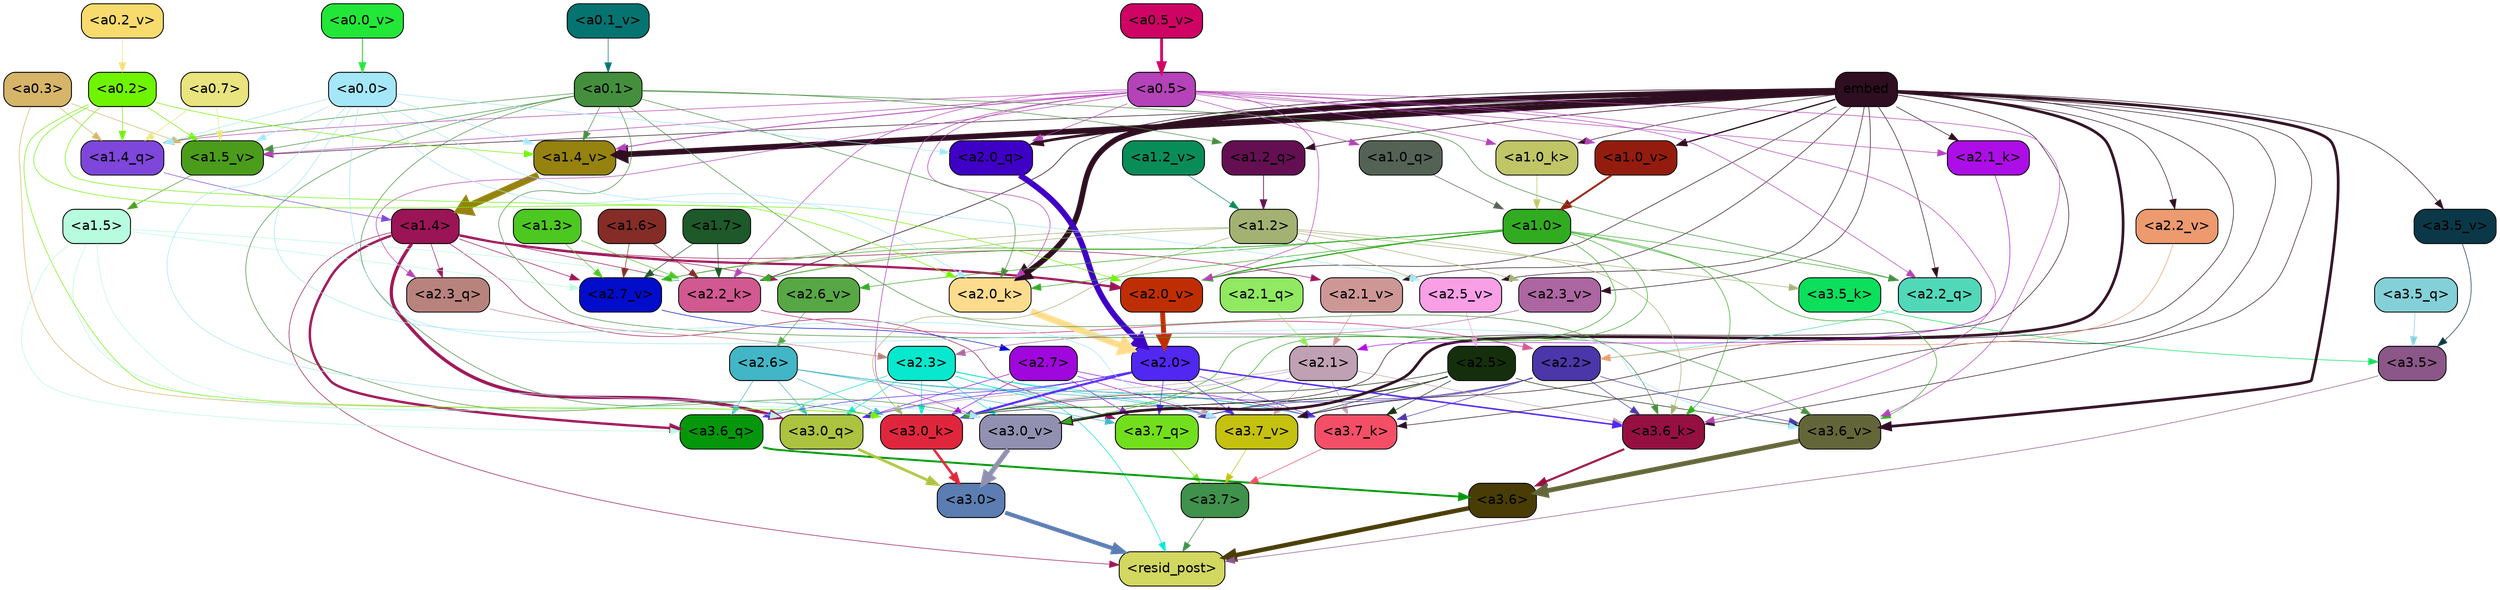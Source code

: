 strict digraph "" {
	graph [bgcolor=transparent,
		layout=dot,
		overlap=false,
		splines=true
	];
	"<a3.7>"	[color=black,
		fillcolor="#40914b",
		fontname=Helvetica,
		shape=box,
		style="filled, rounded"];
	"<resid_post>"	[color=black,
		fillcolor="#d2d760",
		fontname=Helvetica,
		shape=box,
		style="filled, rounded"];
	"<a3.7>" -> "<resid_post>"	[color="#40914b",
		penwidth=0.6];
	"<a3.6>"	[color=black,
		fillcolor="#493c05",
		fontname=Helvetica,
		shape=box,
		style="filled, rounded"];
	"<a3.6>" -> "<resid_post>"	[color="#493c05",
		penwidth=4.648244500160217];
	"<a3.5>"	[color=black,
		fillcolor="#8b5688",
		fontname=Helvetica,
		shape=box,
		style="filled, rounded"];
	"<a3.5>" -> "<resid_post>"	[color="#8b5688",
		penwidth=0.6];
	"<a3.0>"	[color=black,
		fillcolor="#5b7db2",
		fontname=Helvetica,
		shape=box,
		style="filled, rounded"];
	"<a3.0>" -> "<resid_post>"	[color="#5b7db2",
		penwidth=4.3288813829422];
	"<a2.3>"	[color=black,
		fillcolor="#07e8ce",
		fontname=Helvetica,
		shape=box,
		style="filled, rounded"];
	"<a2.3>" -> "<resid_post>"	[color="#07e8ce",
		penwidth=0.6];
	"<a3.7_q>"	[color=black,
		fillcolor="#72df1c",
		fontname=Helvetica,
		shape=box,
		style="filled, rounded"];
	"<a2.3>" -> "<a3.7_q>"	[color="#07e8ce",
		penwidth=0.6];
	"<a3.6_q>"	[color=black,
		fillcolor="#04960b",
		fontname=Helvetica,
		shape=box,
		style="filled, rounded"];
	"<a2.3>" -> "<a3.6_q>"	[color="#07e8ce",
		penwidth=0.6];
	"<a3.0_q>"	[color=black,
		fillcolor="#abc33f",
		fontname=Helvetica,
		shape=box,
		style="filled, rounded"];
	"<a2.3>" -> "<a3.0_q>"	[color="#07e8ce",
		penwidth=0.6];
	"<a3.7_k>"	[color=black,
		fillcolor="#f54f67",
		fontname=Helvetica,
		shape=box,
		style="filled, rounded"];
	"<a2.3>" -> "<a3.7_k>"	[color="#07e8ce",
		penwidth=0.6];
	"<a3.0_k>"	[color=black,
		fillcolor="#e0263c",
		fontname=Helvetica,
		shape=box,
		style="filled, rounded"];
	"<a2.3>" -> "<a3.0_k>"	[color="#07e8ce",
		penwidth=0.6];
	"<a3.7_v>"	[color=black,
		fillcolor="#c5c10f",
		fontname=Helvetica,
		shape=box,
		style="filled, rounded"];
	"<a2.3>" -> "<a3.7_v>"	[color="#07e8ce",
		penwidth=0.6];
	"<a3.0_v>"	[color=black,
		fillcolor="#9190b1",
		fontname=Helvetica,
		shape=box,
		style="filled, rounded"];
	"<a2.3>" -> "<a3.0_v>"	[color="#07e8ce",
		penwidth=0.6];
	"<a1.4>"	[color=black,
		fillcolor="#9b1456",
		fontname=Helvetica,
		shape=box,
		style="filled, rounded"];
	"<a1.4>" -> "<resid_post>"	[color="#9b1456",
		penwidth=0.6];
	"<a1.4>" -> "<a3.7_q>"	[color="#9b1456",
		penwidth=0.6];
	"<a1.4>" -> "<a3.6_q>"	[color="#9b1456",
		penwidth=2.5397292599081993];
	"<a1.4>" -> "<a3.0_q>"	[color="#9b1456",
		penwidth=3.3985572457313538];
	"<a2.3_q>"	[color=black,
		fillcolor="#b9837d",
		fontname=Helvetica,
		shape=box,
		style="filled, rounded"];
	"<a1.4>" -> "<a2.3_q>"	[color="#9b1456",
		penwidth=0.6];
	"<a2.2_k>"	[color=black,
		fillcolor="#d15890",
		fontname=Helvetica,
		shape=box,
		style="filled, rounded"];
	"<a1.4>" -> "<a2.2_k>"	[color="#9b1456",
		penwidth=0.6];
	"<a2.7_v>"	[color=black,
		fillcolor="#020ccb",
		fontname=Helvetica,
		shape=box,
		style="filled, rounded"];
	"<a1.4>" -> "<a2.7_v>"	[color="#9b1456",
		penwidth=0.6];
	"<a2.6_v>"	[color=black,
		fillcolor="#57a745",
		fontname=Helvetica,
		shape=box,
		style="filled, rounded"];
	"<a1.4>" -> "<a2.6_v>"	[color="#9b1456",
		penwidth=0.6];
	"<a2.1_v>"	[color=black,
		fillcolor="#cd9795",
		fontname=Helvetica,
		shape=box,
		style="filled, rounded"];
	"<a1.4>" -> "<a2.1_v>"	[color="#9b1456",
		penwidth=0.6];
	"<a2.0_v>"	[color=black,
		fillcolor="#bf2e02",
		fontname=Helvetica,
		shape=box,
		style="filled, rounded"];
	"<a1.4>" -> "<a2.0_v>"	[color="#9b1456",
		penwidth=2.3308929204940796];
	"<a3.7_q>" -> "<a3.7>"	[color="#72df1c",
		penwidth=0.6];
	"<a3.6_q>" -> "<a3.6>"	[color="#04960b",
		penwidth=2.03758105635643];
	"<a3.5_q>"	[color=black,
		fillcolor="#84d0d9",
		fontname=Helvetica,
		shape=box,
		style="filled, rounded"];
	"<a3.5_q>" -> "<a3.5>"	[color="#84d0d9",
		penwidth=0.6];
	"<a3.0_q>" -> "<a3.0>"	[color="#abc33f",
		penwidth=2.8638100624084473];
	"<a3.7_k>" -> "<a3.7>"	[color="#f54f67",
		penwidth=0.6];
	"<a3.6_k>"	[color=black,
		fillcolor="#951041",
		fontname=Helvetica,
		shape=box,
		style="filled, rounded"];
	"<a3.6_k>" -> "<a3.6>"	[color="#951041",
		penwidth=2.174198240041733];
	"<a3.5_k>"	[color=black,
		fillcolor="#0bdf5c",
		fontname=Helvetica,
		shape=box,
		style="filled, rounded"];
	"<a3.5_k>" -> "<a3.5>"	[color="#0bdf5c",
		penwidth=0.6];
	"<a3.0_k>" -> "<a3.0>"	[color="#e0263c",
		penwidth=2.6274144649505615];
	"<a3.7_v>" -> "<a3.7>"	[color="#c5c10f",
		penwidth=0.6];
	"<a3.6_v>"	[color=black,
		fillcolor="#636638",
		fontname=Helvetica,
		shape=box,
		style="filled, rounded"];
	"<a3.6_v>" -> "<a3.6>"	[color="#636638",
		penwidth=5.002329230308533];
	"<a3.5_v>"	[color=black,
		fillcolor="#0a3848",
		fontname=Helvetica,
		shape=box,
		style="filled, rounded"];
	"<a3.5_v>" -> "<a3.5>"	[color="#0a3848",
		penwidth=0.6];
	"<a3.0_v>" -> "<a3.0>"	[color="#9190b1",
		penwidth=5.188832879066467];
	"<a2.7>"	[color=black,
		fillcolor="#9f07dd",
		fontname=Helvetica,
		shape=box,
		style="filled, rounded"];
	"<a2.7>" -> "<a3.7_q>"	[color="#9f07dd",
		penwidth=0.6];
	"<a2.7>" -> "<a3.0_q>"	[color="#9f07dd",
		penwidth=0.6];
	"<a2.7>" -> "<a3.7_k>"	[color="#9f07dd",
		penwidth=0.6];
	"<a2.7>" -> "<a3.0_k>"	[color="#9f07dd",
		penwidth=0.6];
	"<a2.7>" -> "<a3.7_v>"	[color="#9f07dd",
		penwidth=0.6];
	"<a2.6>"	[color=black,
		fillcolor="#42b6c6",
		fontname=Helvetica,
		shape=box,
		style="filled, rounded"];
	"<a2.6>" -> "<a3.7_q>"	[color="#42b6c6",
		penwidth=0.6];
	"<a2.6>" -> "<a3.6_q>"	[color="#42b6c6",
		penwidth=0.6];
	"<a2.6>" -> "<a3.0_q>"	[color="#42b6c6",
		penwidth=0.6];
	"<a2.6>" -> "<a3.7_k>"	[color="#42b6c6",
		penwidth=0.6];
	"<a2.6>" -> "<a3.0_k>"	[color="#42b6c6",
		penwidth=0.6];
	"<a2.6>" -> "<a3.7_v>"	[color="#42b6c6",
		penwidth=0.6];
	"<a2.5>"	[color=black,
		fillcolor="#152f0c",
		fontname=Helvetica,
		shape=box,
		style="filled, rounded"];
	"<a2.5>" -> "<a3.7_q>"	[color="#152f0c",
		penwidth=0.6];
	"<a2.5>" -> "<a3.7_k>"	[color="#152f0c",
		penwidth=0.6];
	"<a2.5>" -> "<a3.0_k>"	[color="#152f0c",
		penwidth=0.6];
	"<a2.5>" -> "<a3.7_v>"	[color="#152f0c",
		penwidth=0.6];
	"<a2.5>" -> "<a3.6_v>"	[color="#152f0c",
		penwidth=0.6];
	"<a2.5>" -> "<a3.0_v>"	[color="#152f0c",
		penwidth=0.6];
	"<a2.2>"	[color=black,
		fillcolor="#4b37a9",
		fontname=Helvetica,
		shape=box,
		style="filled, rounded"];
	"<a2.2>" -> "<a3.7_q>"	[color="#4b37a9",
		penwidth=0.6];
	"<a2.2>" -> "<a3.7_k>"	[color="#4b37a9",
		penwidth=0.6];
	"<a2.2>" -> "<a3.6_k>"	[color="#4b37a9",
		penwidth=0.6];
	"<a2.2>" -> "<a3.0_k>"	[color="#4b37a9",
		penwidth=0.6];
	"<a2.2>" -> "<a3.7_v>"	[color="#4b37a9",
		penwidth=0.6];
	"<a2.2>" -> "<a3.6_v>"	[color="#4b37a9",
		penwidth=0.6];
	"<a2.1>"	[color=black,
		fillcolor="#bfa1b3",
		fontname=Helvetica,
		shape=box,
		style="filled, rounded"];
	"<a2.1>" -> "<a3.7_q>"	[color="#bfa1b3",
		penwidth=0.6];
	"<a2.1>" -> "<a3.0_q>"	[color="#bfa1b3",
		penwidth=0.6];
	"<a2.1>" -> "<a3.7_k>"	[color="#bfa1b3",
		penwidth=0.6];
	"<a2.1>" -> "<a3.6_k>"	[color="#bfa1b3",
		penwidth=0.6];
	"<a2.1>" -> "<a3.0_k>"	[color="#bfa1b3",
		penwidth=0.6];
	"<a2.1>" -> "<a3.7_v>"	[color="#bfa1b3",
		penwidth=0.6];
	"<a2.0>"	[color=black,
		fillcolor="#5127f2",
		fontname=Helvetica,
		shape=box,
		style="filled, rounded"];
	"<a2.0>" -> "<a3.7_q>"	[color="#5127f2",
		penwidth=0.6];
	"<a2.0>" -> "<a3.6_q>"	[color="#5127f2",
		penwidth=0.6];
	"<a2.0>" -> "<a3.0_q>"	[color="#5127f2",
		penwidth=0.6];
	"<a2.0>" -> "<a3.7_k>"	[color="#5127f2",
		penwidth=0.6];
	"<a2.0>" -> "<a3.6_k>"	[color="#5127f2",
		penwidth=1.5717863738536835];
	"<a2.0>" -> "<a3.0_k>"	[color="#5127f2",
		penwidth=2.205150544643402];
	"<a2.0>" -> "<a3.7_v>"	[color="#5127f2",
		penwidth=0.6];
	"<a1.5>"	[color=black,
		fillcolor="#b7fcde",
		fontname=Helvetica,
		shape=box,
		style="filled, rounded"];
	"<a1.5>" -> "<a3.6_q>"	[color="#b7fcde",
		penwidth=0.6];
	"<a1.5>" -> "<a3.0_q>"	[color="#b7fcde",
		penwidth=0.6];
	"<a1.5>" -> "<a3.0_k>"	[color="#b7fcde",
		penwidth=0.6];
	"<a1.5>" -> "<a2.2_k>"	[color="#b7fcde",
		penwidth=0.6];
	"<a1.5>" -> "<a2.7_v>"	[color="#b7fcde",
		penwidth=0.6];
	embed	[color=black,
		fillcolor="#2e0e20",
		fontname=Helvetica,
		shape=box,
		style="filled, rounded"];
	embed -> "<a3.7_k>"	[color="#2e0e20",
		penwidth=0.6];
	embed -> "<a3.6_k>"	[color="#2e0e20",
		penwidth=0.6];
	embed -> "<a3.0_k>"	[color="#2e0e20",
		penwidth=0.6];
	embed -> "<a3.7_v>"	[color="#2e0e20",
		penwidth=0.6];
	embed -> "<a3.6_v>"	[color="#2e0e20",
		penwidth=2.882729172706604];
	embed -> "<a3.5_v>"	[color="#2e0e20",
		penwidth=0.6];
	embed -> "<a3.0_v>"	[color="#2e0e20",
		penwidth=2.812090039253235];
	"<a2.2_q>"	[color=black,
		fillcolor="#51d8b9",
		fontname=Helvetica,
		shape=box,
		style="filled, rounded"];
	embed -> "<a2.2_q>"	[color="#2e0e20",
		penwidth=0.6];
	"<a2.0_q>"	[color=black,
		fillcolor="#3e00c5",
		fontname=Helvetica,
		shape=box,
		style="filled, rounded"];
	embed -> "<a2.0_q>"	[color="#2e0e20",
		penwidth=2.773140072822571];
	embed -> "<a2.2_k>"	[color="#2e0e20",
		penwidth=0.6694881916046143];
	"<a2.1_k>"	[color=black,
		fillcolor="#ad0de6",
		fontname=Helvetica,
		shape=box,
		style="filled, rounded"];
	embed -> "<a2.1_k>"	[color="#2e0e20",
		penwidth=0.6];
	"<a2.0_k>"	[color=black,
		fillcolor="#fddc8d",
		fontname=Helvetica,
		shape=box,
		style="filled, rounded"];
	embed -> "<a2.0_k>"	[color="#2e0e20",
		penwidth=5.809704422950745];
	"<a2.5_v>"	[color=black,
		fillcolor="#f99fe6",
		fontname=Helvetica,
		shape=box,
		style="filled, rounded"];
	embed -> "<a2.5_v>"	[color="#2e0e20",
		penwidth=0.6];
	"<a2.3_v>"	[color=black,
		fillcolor="#ac66a1",
		fontname=Helvetica,
		shape=box,
		style="filled, rounded"];
	embed -> "<a2.3_v>"	[color="#2e0e20",
		penwidth=0.6];
	"<a2.2_v>"	[color=black,
		fillcolor="#ed9a6f",
		fontname=Helvetica,
		shape=box,
		style="filled, rounded"];
	embed -> "<a2.2_v>"	[color="#2e0e20",
		penwidth=0.6];
	embed -> "<a2.1_v>"	[color="#2e0e20",
		penwidth=0.6];
	embed -> "<a2.0_v>"	[color="#2e0e20",
		penwidth=0.6];
	"<a1.2_q>"	[color=black,
		fillcolor="#640f52",
		fontname=Helvetica,
		shape=box,
		style="filled, rounded"];
	embed -> "<a1.2_q>"	[color="#2e0e20",
		penwidth=0.6789929866790771];
	"<a1.0_k>"	[color=black,
		fillcolor="#c0c566",
		fontname=Helvetica,
		shape=box,
		style="filled, rounded"];
	embed -> "<a1.0_k>"	[color="#2e0e20",
		penwidth=0.6];
	"<a1.5_v>"	[color=black,
		fillcolor="#4b9c1b",
		fontname=Helvetica,
		shape=box,
		style="filled, rounded"];
	embed -> "<a1.5_v>"	[color="#2e0e20",
		penwidth=0.6];
	"<a1.4_v>"	[color=black,
		fillcolor="#95820f",
		fontname=Helvetica,
		shape=box,
		style="filled, rounded"];
	embed -> "<a1.4_v>"	[color="#2e0e20",
		penwidth=5.930049657821655];
	"<a1.0_v>"	[color=black,
		fillcolor="#941c0e",
		fontname=Helvetica,
		shape=box,
		style="filled, rounded"];
	embed -> "<a1.0_v>"	[color="#2e0e20",
		penwidth=1.3246397972106934];
	"<a1.2>"	[color=black,
		fillcolor="#a3b273",
		fontname=Helvetica,
		shape=box,
		style="filled, rounded"];
	"<a1.2>" -> "<a3.6_k>"	[color="#a3b273",
		penwidth=0.6];
	"<a1.2>" -> "<a3.5_k>"	[color="#a3b273",
		penwidth=0.6];
	"<a1.2>" -> "<a3.0_k>"	[color="#a3b273",
		penwidth=0.6];
	"<a1.2>" -> "<a2.2_k>"	[color="#a3b273",
		penwidth=0.6];
	"<a1.2>" -> "<a2.7_v>"	[color="#a3b273",
		penwidth=0.6];
	"<a1.2>" -> "<a2.5_v>"	[color="#a3b273",
		penwidth=0.6];
	"<a1.2>" -> "<a2.3_v>"	[color="#a3b273",
		penwidth=0.6];
	"<a1.0>"	[color=black,
		fillcolor="#31ac20",
		fontname=Helvetica,
		shape=box,
		style="filled, rounded"];
	"<a1.0>" -> "<a3.6_k>"	[color="#31ac20",
		penwidth=0.6];
	"<a1.0>" -> "<a3.0_k>"	[color="#31ac20",
		penwidth=0.6];
	"<a1.0>" -> "<a3.6_v>"	[color="#31ac20",
		penwidth=0.6];
	"<a1.0>" -> "<a3.0_v>"	[color="#31ac20",
		penwidth=0.6];
	"<a1.0>" -> "<a2.2_q>"	[color="#31ac20",
		penwidth=0.6];
	"<a1.0>" -> "<a2.2_k>"	[color="#31ac20",
		penwidth=0.6];
	"<a1.0>" -> "<a2.0_k>"	[color="#31ac20",
		penwidth=0.6];
	"<a1.0>" -> "<a2.7_v>"	[color="#31ac20",
		penwidth=0.6];
	"<a1.0>" -> "<a2.6_v>"	[color="#31ac20",
		penwidth=0.6];
	"<a1.0>" -> "<a2.0_v>"	[color="#31ac20",
		penwidth=1.2632839679718018];
	"<a0.5>"	[color=black,
		fillcolor="#b442b8",
		fontname=Helvetica,
		shape=box,
		style="filled, rounded"];
	"<a0.5>" -> "<a3.6_k>"	[color="#b442b8",
		penwidth=0.6];
	"<a0.5>" -> "<a3.6_v>"	[color="#b442b8",
		penwidth=0.6];
	"<a0.5>" -> "<a3.0_v>"	[color="#b442b8",
		penwidth=0.6281400918960571];
	"<a0.5>" -> "<a2.3_q>"	[color="#b442b8",
		penwidth=0.6];
	"<a0.5>" -> "<a2.2_q>"	[color="#b442b8",
		penwidth=0.6];
	"<a0.5>" -> "<a2.0_q>"	[color="#b442b8",
		penwidth=0.6];
	"<a0.5>" -> "<a2.2_k>"	[color="#b442b8",
		penwidth=0.6];
	"<a0.5>" -> "<a2.1_k>"	[color="#b442b8",
		penwidth=0.6];
	"<a0.5>" -> "<a2.0_k>"	[color="#b442b8",
		penwidth=0.6196913719177246];
	"<a0.5>" -> "<a2.0_v>"	[color="#b442b8",
		penwidth=0.6];
	"<a1.4_q>"	[color=black,
		fillcolor="#7e46db",
		fontname=Helvetica,
		shape=box,
		style="filled, rounded"];
	"<a0.5>" -> "<a1.4_q>"	[color="#b442b8",
		penwidth=0.6];
	"<a1.0_q>"	[color=black,
		fillcolor="#536255",
		fontname=Helvetica,
		shape=box,
		style="filled, rounded"];
	"<a0.5>" -> "<a1.0_q>"	[color="#b442b8",
		penwidth=0.6];
	"<a0.5>" -> "<a1.0_k>"	[color="#b442b8",
		penwidth=0.6];
	"<a0.5>" -> "<a1.5_v>"	[color="#b442b8",
		penwidth=0.6];
	"<a0.5>" -> "<a1.4_v>"	[color="#b442b8",
		penwidth=0.9038386344909668];
	"<a0.5>" -> "<a1.0_v>"	[color="#b442b8",
		penwidth=0.6];
	"<a0.1>"	[color=black,
		fillcolor="#448f3d",
		fontname=Helvetica,
		shape=box,
		style="filled, rounded"];
	"<a0.1>" -> "<a3.6_k>"	[color="#448f3d",
		penwidth=0.6];
	"<a0.1>" -> "<a3.0_k>"	[color="#448f3d",
		penwidth=0.6];
	"<a0.1>" -> "<a3.6_v>"	[color="#448f3d",
		penwidth=0.6];
	"<a0.1>" -> "<a3.0_v>"	[color="#448f3d",
		penwidth=0.6];
	"<a0.1>" -> "<a2.2_q>"	[color="#448f3d",
		penwidth=0.6];
	"<a0.1>" -> "<a2.0_k>"	[color="#448f3d",
		penwidth=0.6];
	"<a0.1>" -> "<a1.4_q>"	[color="#448f3d",
		penwidth=0.6];
	"<a0.1>" -> "<a1.2_q>"	[color="#448f3d",
		penwidth=0.6];
	"<a0.1>" -> "<a1.5_v>"	[color="#448f3d",
		penwidth=0.6];
	"<a0.1>" -> "<a1.4_v>"	[color="#448f3d",
		penwidth=0.6];
	"<a0.3>"	[color=black,
		fillcolor="#d6b468",
		fontname=Helvetica,
		shape=box,
		style="filled, rounded"];
	"<a0.3>" -> "<a3.0_k>"	[color="#d6b468",
		penwidth=0.6];
	"<a0.3>" -> "<a1.4_q>"	[color="#d6b468",
		penwidth=0.6];
	"<a0.3>" -> "<a1.5_v>"	[color="#d6b468",
		penwidth=0.6];
	"<a0.2>"	[color=black,
		fillcolor="#6ff400",
		fontname=Helvetica,
		shape=box,
		style="filled, rounded"];
	"<a0.2>" -> "<a3.0_k>"	[color="#6ff400",
		penwidth=0.6];
	"<a0.2>" -> "<a2.0_k>"	[color="#6ff400",
		penwidth=0.6];
	"<a0.2>" -> "<a2.0_v>"	[color="#6ff400",
		penwidth=0.6];
	"<a0.2>" -> "<a1.4_q>"	[color="#6ff400",
		penwidth=0.6];
	"<a0.2>" -> "<a1.5_v>"	[color="#6ff400",
		penwidth=0.6];
	"<a0.2>" -> "<a1.4_v>"	[color="#6ff400",
		penwidth=0.6];
	"<a0.0>"	[color=black,
		fillcolor="#a4e7f8",
		fontname=Helvetica,
		shape=box,
		style="filled, rounded"];
	"<a0.0>" -> "<a3.7_v>"	[color="#a4e7f8",
		penwidth=0.6];
	"<a0.0>" -> "<a3.6_v>"	[color="#a4e7f8",
		penwidth=0.6];
	"<a0.0>" -> "<a3.0_v>"	[color="#a4e7f8",
		penwidth=0.6];
	"<a0.0>" -> "<a2.0_q>"	[color="#a4e7f8",
		penwidth=0.6];
	"<a0.0>" -> "<a2.0_k>"	[color="#a4e7f8",
		penwidth=0.6];
	"<a0.0>" -> "<a2.5_v>"	[color="#a4e7f8",
		penwidth=0.6];
	"<a0.0>" -> "<a1.4_q>"	[color="#a4e7f8",
		penwidth=0.6];
	"<a0.0>" -> "<a1.5_v>"	[color="#a4e7f8",
		penwidth=0.6];
	"<a0.0>" -> "<a1.4_v>"	[color="#a4e7f8",
		penwidth=0.6];
	"<a2.3_q>" -> "<a2.3>"	[color="#b9837d",
		penwidth=0.6];
	"<a2.2_q>" -> "<a2.2>"	[color="#51d8b9",
		penwidth=0.6299107074737549];
	"<a2.1_q>"	[color=black,
		fillcolor="#90e960",
		fontname=Helvetica,
		shape=box,
		style="filled, rounded"];
	"<a2.1_q>" -> "<a2.1>"	[color="#90e960",
		penwidth=0.6];
	"<a2.0_q>" -> "<a2.0>"	[color="#3e00c5",
		penwidth=6.081655263900757];
	"<a2.2_k>" -> "<a2.2>"	[color="#d15890",
		penwidth=0.8337457180023193];
	"<a2.1_k>" -> "<a2.1>"	[color="#ad0de6",
		penwidth=0.6];
	"<a2.0_k>" -> "<a2.0>"	[color="#fddc8d",
		penwidth=6.795950889587402];
	"<a2.7_v>" -> "<a2.7>"	[color="#020ccb",
		penwidth=0.6];
	"<a2.6_v>" -> "<a2.6>"	[color="#57a745",
		penwidth=0.6];
	"<a2.5_v>" -> "<a2.5>"	[color="#f99fe6",
		penwidth=0.6];
	"<a2.3_v>" -> "<a2.3>"	[color="#ac66a1",
		penwidth=0.6];
	"<a2.2_v>" -> "<a2.2>"	[color="#ed9a6f",
		penwidth=0.6];
	"<a2.1_v>" -> "<a2.1>"	[color="#cd9795",
		penwidth=0.6];
	"<a2.0_v>" -> "<a2.0>"	[color="#bf2e02",
		penwidth=5.211444020271301];
	"<a1.7>"	[color=black,
		fillcolor="#1d5929",
		fontname=Helvetica,
		shape=box,
		style="filled, rounded"];
	"<a1.7>" -> "<a2.2_k>"	[color="#1d5929",
		penwidth=0.6];
	"<a1.7>" -> "<a2.7_v>"	[color="#1d5929",
		penwidth=0.6];
	"<a1.6>"	[color=black,
		fillcolor="#852c27",
		fontname=Helvetica,
		shape=box,
		style="filled, rounded"];
	"<a1.6>" -> "<a2.2_k>"	[color="#852c27",
		penwidth=0.6];
	"<a1.6>" -> "<a2.7_v>"	[color="#852c27",
		penwidth=0.6];
	"<a1.3>"	[color=black,
		fillcolor="#4cc820",
		fontname=Helvetica,
		shape=box,
		style="filled, rounded"];
	"<a1.3>" -> "<a2.2_k>"	[color="#4cc820",
		penwidth=0.6];
	"<a1.3>" -> "<a2.7_v>"	[color="#4cc820",
		penwidth=0.6];
	"<a1.4_q>" -> "<a1.4>"	[color="#7e46db",
		penwidth=0.6];
	"<a1.2_q>" -> "<a1.2>"	[color="#640f52",
		penwidth=0.7635738849639893];
	"<a1.0_q>" -> "<a1.0>"	[color="#536255",
		penwidth=0.6];
	"<a1.0_k>" -> "<a1.0>"	[color="#c0c566",
		penwidth=0.6];
	"<a1.5_v>" -> "<a1.5>"	[color="#4b9c1b",
		penwidth=0.6];
	"<a1.4_v>" -> "<a1.4>"	[color="#95820f",
		penwidth=7.066803693771362];
	"<a1.2_v>"	[color=black,
		fillcolor="#098d58",
		fontname=Helvetica,
		shape=box,
		style="filled, rounded"];
	"<a1.2_v>" -> "<a1.2>"	[color="#098d58",
		penwidth=0.6];
	"<a1.0_v>" -> "<a1.0>"	[color="#941c0e",
		penwidth=1.970656156539917];
	"<a0.7>"	[color=black,
		fillcolor="#e9e47e",
		fontname=Helvetica,
		shape=box,
		style="filled, rounded"];
	"<a0.7>" -> "<a1.4_q>"	[color="#e9e47e",
		penwidth=0.6];
	"<a0.7>" -> "<a1.5_v>"	[color="#e9e47e",
		penwidth=0.6];
	"<a0.5_v>"	[color=black,
		fillcolor="#cf0364",
		fontname=Helvetica,
		shape=box,
		style="filled, rounded"];
	"<a0.5_v>" -> "<a0.5>"	[color="#cf0364",
		penwidth=3.019147038459778];
	"<a0.2_v>"	[color=black,
		fillcolor="#f8db6d",
		fontname=Helvetica,
		shape=box,
		style="filled, rounded"];
	"<a0.2_v>" -> "<a0.2>"	[color="#f8db6d",
		penwidth=0.6];
	"<a0.1_v>"	[color=black,
		fillcolor="#057370",
		fontname=Helvetica,
		shape=box,
		style="filled, rounded"];
	"<a0.1_v>" -> "<a0.1>"	[color="#057370",
		penwidth=0.6];
	"<a0.0_v>"	[color=black,
		fillcolor="#22e738",
		fontname=Helvetica,
		shape=box,
		style="filled, rounded"];
	"<a0.0_v>" -> "<a0.0>"	[color="#22e738",
		penwidth=1.0116496086120605];
}
